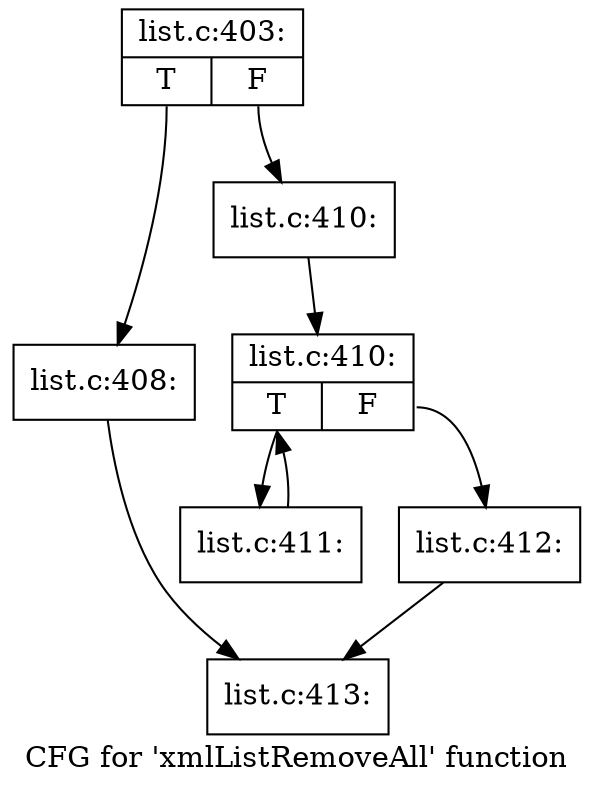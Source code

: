 digraph "CFG for 'xmlListRemoveAll' function" {
	label="CFG for 'xmlListRemoveAll' function";

	Node0x5244110 [shape=record,label="{list.c:403:|{<s0>T|<s1>F}}"];
	Node0x5244110:s0 -> Node0x52440c0;
	Node0x5244110:s1 -> Node0x5237220;
	Node0x52440c0 [shape=record,label="{list.c:408:}"];
	Node0x52440c0 -> Node0x5244190;
	Node0x5237220 [shape=record,label="{list.c:410:}"];
	Node0x5237220 -> Node0x5237640;
	Node0x5237640 [shape=record,label="{list.c:410:|{<s0>T|<s1>F}}"];
	Node0x5237640:s0 -> Node0x5237aa0;
	Node0x5237640:s1 -> Node0x5237860;
	Node0x5237aa0 [shape=record,label="{list.c:411:}"];
	Node0x5237aa0 -> Node0x5237640;
	Node0x5237860 [shape=record,label="{list.c:412:}"];
	Node0x5237860 -> Node0x5244190;
	Node0x5244190 [shape=record,label="{list.c:413:}"];
}
